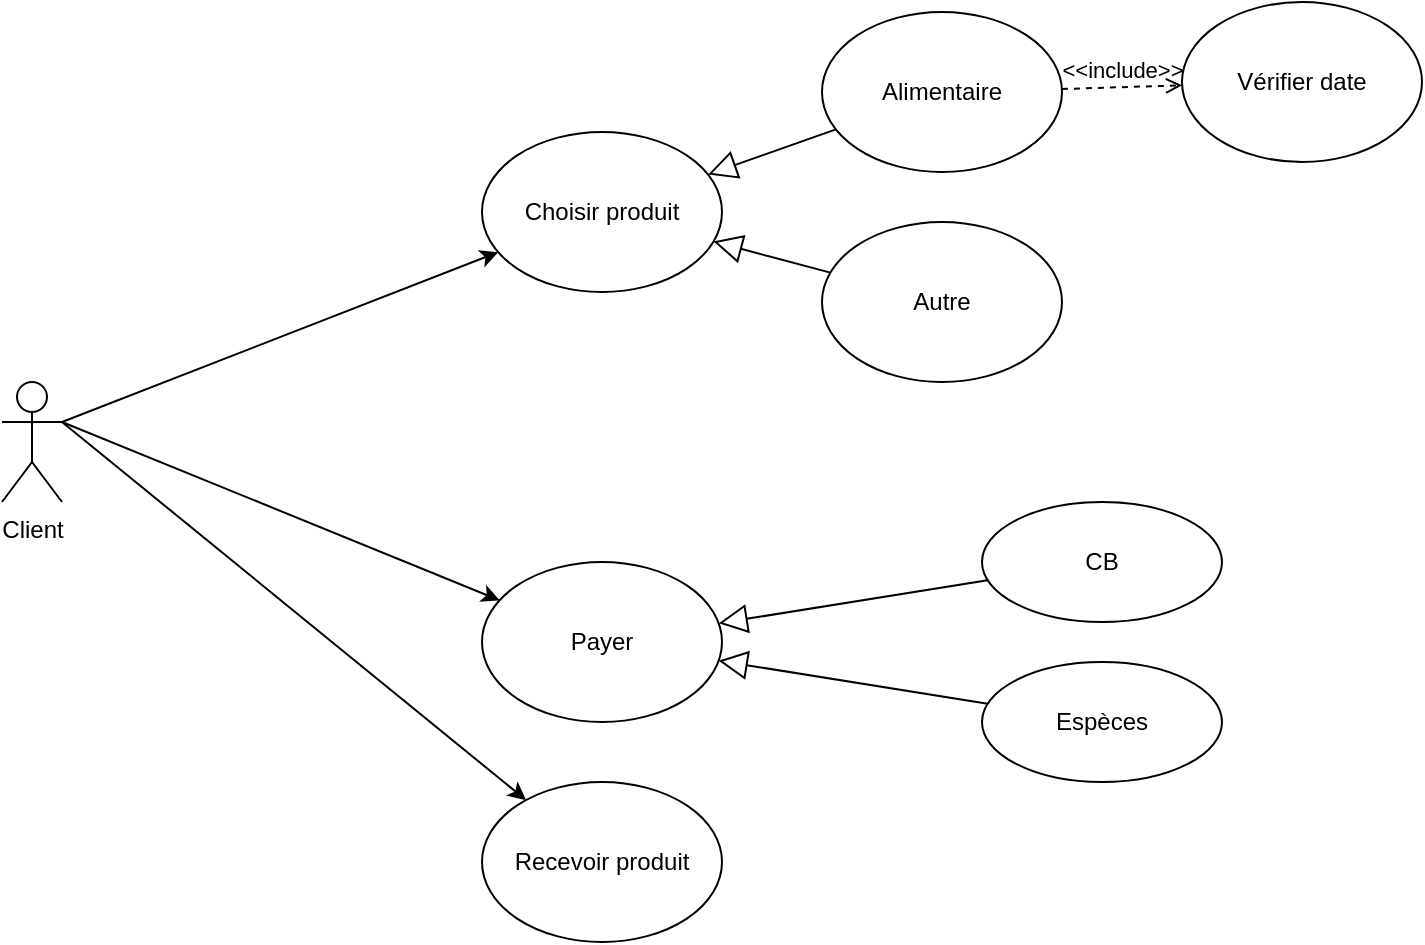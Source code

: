 <mxfile version="15.1.0" type="device"><diagram id="39b_pQnrSOj6ucpBlAnv" name="Page-1"><mxGraphModel dx="946" dy="495" grid="1" gridSize="10" guides="1" tooltips="1" connect="1" arrows="1" fold="1" page="1" pageScale="1" pageWidth="850" pageHeight="1100" math="0" shadow="0"><root><mxCell id="0"/><mxCell id="1" parent="0"/><mxCell id="zJp9jVl9EUHxC9ILj47W-1" style="rounded=0;orthogonalLoop=1;jettySize=auto;html=1;exitX=1;exitY=0.333;exitDx=0;exitDy=0;exitPerimeter=0;" edge="1" parent="1" source="zJp9jVl9EUHxC9ILj47W-4" target="zJp9jVl9EUHxC9ILj47W-5"><mxGeometry relative="1" as="geometry"/></mxCell><mxCell id="zJp9jVl9EUHxC9ILj47W-2" style="edgeStyle=none;rounded=0;orthogonalLoop=1;jettySize=auto;html=1;exitX=1;exitY=0.333;exitDx=0;exitDy=0;exitPerimeter=0;" edge="1" parent="1" source="zJp9jVl9EUHxC9ILj47W-4" target="zJp9jVl9EUHxC9ILj47W-6"><mxGeometry relative="1" as="geometry"/></mxCell><mxCell id="zJp9jVl9EUHxC9ILj47W-3" style="edgeStyle=none;rounded=0;orthogonalLoop=1;jettySize=auto;html=1;exitX=1;exitY=0.333;exitDx=0;exitDy=0;exitPerimeter=0;" edge="1" parent="1" source="zJp9jVl9EUHxC9ILj47W-4" target="zJp9jVl9EUHxC9ILj47W-7"><mxGeometry relative="1" as="geometry"/></mxCell><mxCell id="zJp9jVl9EUHxC9ILj47W-4" value="&lt;div&gt;Client&lt;/div&gt;" style="shape=umlActor;verticalLabelPosition=bottom;verticalAlign=top;html=1;outlineConnect=0;" vertex="1" parent="1"><mxGeometry x="120" y="200" width="30" height="60" as="geometry"/></mxCell><mxCell id="zJp9jVl9EUHxC9ILj47W-5" value="Choisir produit" style="ellipse;whiteSpace=wrap;html=1;" vertex="1" parent="1"><mxGeometry x="360" y="75" width="120" height="80" as="geometry"/></mxCell><mxCell id="zJp9jVl9EUHxC9ILj47W-6" value="&lt;div&gt;Payer&lt;/div&gt;" style="ellipse;whiteSpace=wrap;html=1;" vertex="1" parent="1"><mxGeometry x="360" y="290" width="120" height="80" as="geometry"/></mxCell><mxCell id="zJp9jVl9EUHxC9ILj47W-7" value="Recevoir produit" style="ellipse;whiteSpace=wrap;html=1;" vertex="1" parent="1"><mxGeometry x="360" y="400" width="120" height="80" as="geometry"/></mxCell><mxCell id="zJp9jVl9EUHxC9ILj47W-8" value="CB" style="ellipse;whiteSpace=wrap;html=1;" vertex="1" parent="1"><mxGeometry x="610" y="260" width="120" height="60" as="geometry"/></mxCell><mxCell id="zJp9jVl9EUHxC9ILj47W-9" value="Espèces" style="ellipse;whiteSpace=wrap;html=1;" vertex="1" parent="1"><mxGeometry x="610" y="340" width="120" height="60" as="geometry"/></mxCell><mxCell id="zJp9jVl9EUHxC9ILj47W-14" value="Alimentaire" style="ellipse;whiteSpace=wrap;html=1;" vertex="1" parent="1"><mxGeometry x="530" y="15" width="120" height="80" as="geometry"/></mxCell><mxCell id="zJp9jVl9EUHxC9ILj47W-15" value="Autre" style="ellipse;whiteSpace=wrap;html=1;" vertex="1" parent="1"><mxGeometry x="530" y="120" width="120" height="80" as="geometry"/></mxCell><mxCell id="zJp9jVl9EUHxC9ILj47W-17" value="" style="edgeStyle=none;html=1;endSize=12;endArrow=block;endFill=0;" edge="1" parent="1" source="zJp9jVl9EUHxC9ILj47W-14" target="zJp9jVl9EUHxC9ILj47W-5"><mxGeometry width="160" relative="1" as="geometry"><mxPoint x="340" y="200" as="sourcePoint"/><mxPoint x="500" y="200" as="targetPoint"/></mxGeometry></mxCell><mxCell id="zJp9jVl9EUHxC9ILj47W-18" value="" style="edgeStyle=none;html=1;endSize=12;endArrow=block;endFill=0;" edge="1" parent="1" source="zJp9jVl9EUHxC9ILj47W-15" target="zJp9jVl9EUHxC9ILj47W-5"><mxGeometry width="160" relative="1" as="geometry"><mxPoint x="546.989" y="83.737" as="sourcePoint"/><mxPoint x="483.027" y="106.284" as="targetPoint"/></mxGeometry></mxCell><mxCell id="zJp9jVl9EUHxC9ILj47W-19" value="Vérifier date" style="ellipse;whiteSpace=wrap;html=1;" vertex="1" parent="1"><mxGeometry x="710" y="10" width="120" height="80" as="geometry"/></mxCell><mxCell id="zJp9jVl9EUHxC9ILj47W-21" value="&amp;lt;&amp;lt;include&amp;gt;&amp;gt;" style="edgeStyle=none;html=1;endArrow=open;verticalAlign=bottom;dashed=1;labelBackgroundColor=none;" edge="1" parent="1" source="zJp9jVl9EUHxC9ILj47W-14" target="zJp9jVl9EUHxC9ILj47W-19"><mxGeometry width="160" relative="1" as="geometry"><mxPoint x="350" y="240" as="sourcePoint"/><mxPoint x="510" y="240" as="targetPoint"/></mxGeometry></mxCell><mxCell id="zJp9jVl9EUHxC9ILj47W-22" value="" style="edgeStyle=none;html=1;endArrow=block;endFill=0;endSize=12;verticalAlign=bottom;" edge="1" parent="1" source="zJp9jVl9EUHxC9ILj47W-8" target="zJp9jVl9EUHxC9ILj47W-6"><mxGeometry width="160" relative="1" as="geometry"><mxPoint x="350" y="240" as="sourcePoint"/><mxPoint x="470" y="310" as="targetPoint"/></mxGeometry></mxCell><mxCell id="zJp9jVl9EUHxC9ILj47W-23" value="" style="edgeStyle=none;html=1;endArrow=block;endFill=0;endSize=12;verticalAlign=bottom;" edge="1" parent="1" source="zJp9jVl9EUHxC9ILj47W-9" target="zJp9jVl9EUHxC9ILj47W-6"><mxGeometry width="160" relative="1" as="geometry"><mxPoint x="614.418" y="400.001" as="sourcePoint"/><mxPoint x="480.003" y="421.675" as="targetPoint"/></mxGeometry></mxCell></root></mxGraphModel></diagram></mxfile>